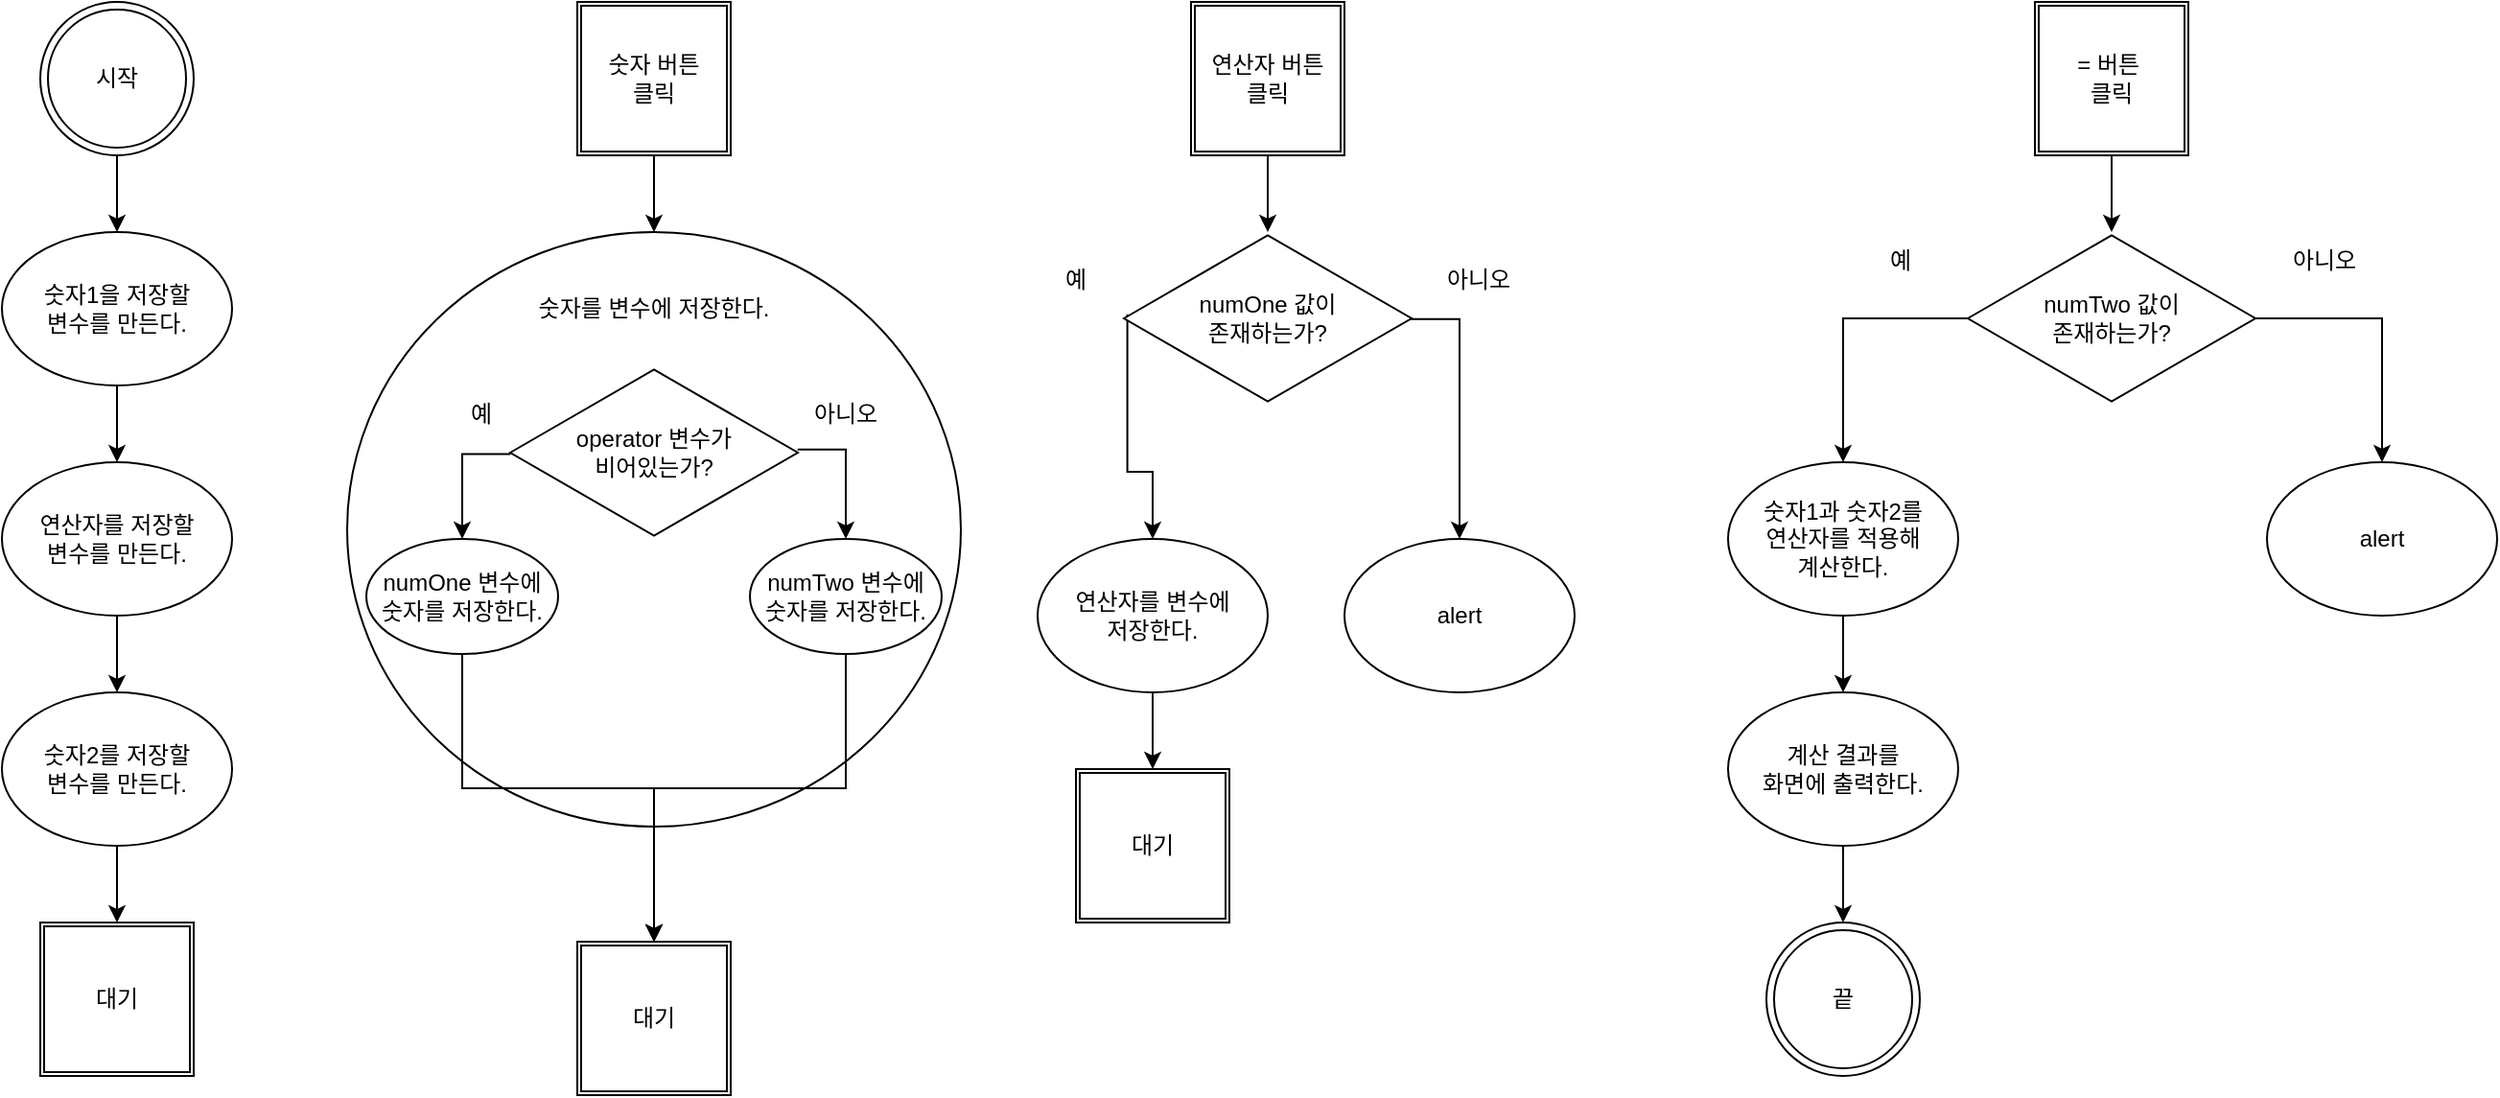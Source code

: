 <mxfile version="20.8.16" type="device"><diagram name="페이지-1" id="9FZ91BfZVzy9yuhRKjv-"><mxGraphModel dx="470" dy="606" grid="1" gridSize="10" guides="1" tooltips="1" connect="1" arrows="1" fold="1" page="1" pageScale="1" pageWidth="827" pageHeight="1169" math="0" shadow="0"><root><mxCell id="0"/><mxCell id="1" parent="0"/><mxCell id="ScNIGflW_JSo3CYfj6wt-15" value="" style="edgeStyle=orthogonalEdgeStyle;rounded=0;orthogonalLoop=1;jettySize=auto;html=1;" edge="1" parent="1" source="ScNIGflW_JSo3CYfj6wt-1" target="ScNIGflW_JSo3CYfj6wt-14"><mxGeometry relative="1" as="geometry"/></mxCell><mxCell id="ScNIGflW_JSo3CYfj6wt-1" value="시작" style="ellipse;shape=doubleEllipse;whiteSpace=wrap;html=1;aspect=fixed;" vertex="1" parent="1"><mxGeometry x="80" y="40" width="80" height="80" as="geometry"/></mxCell><mxCell id="ScNIGflW_JSo3CYfj6wt-2" value="끝" style="ellipse;shape=doubleEllipse;whiteSpace=wrap;html=1;aspect=fixed;" vertex="1" parent="1"><mxGeometry x="980" y="520" width="80" height="80" as="geometry"/></mxCell><mxCell id="ScNIGflW_JSo3CYfj6wt-17" value="" style="edgeStyle=orthogonalEdgeStyle;rounded=0;orthogonalLoop=1;jettySize=auto;html=1;" edge="1" parent="1" source="ScNIGflW_JSo3CYfj6wt-14" target="ScNIGflW_JSo3CYfj6wt-16"><mxGeometry relative="1" as="geometry"/></mxCell><mxCell id="ScNIGflW_JSo3CYfj6wt-14" value="숫자1을 저장할&lt;br&gt;변수를 만든다." style="ellipse;whiteSpace=wrap;html=1;" vertex="1" parent="1"><mxGeometry x="60" y="160" width="120" height="80" as="geometry"/></mxCell><mxCell id="ScNIGflW_JSo3CYfj6wt-19" value="" style="edgeStyle=orthogonalEdgeStyle;rounded=0;orthogonalLoop=1;jettySize=auto;html=1;" edge="1" parent="1" source="ScNIGflW_JSo3CYfj6wt-16" target="ScNIGflW_JSo3CYfj6wt-18"><mxGeometry relative="1" as="geometry"/></mxCell><mxCell id="ScNIGflW_JSo3CYfj6wt-16" value="연산자를 저장할&lt;br&gt;변수를 만든다." style="ellipse;whiteSpace=wrap;html=1;" vertex="1" parent="1"><mxGeometry x="60" y="280" width="120" height="80" as="geometry"/></mxCell><mxCell id="ScNIGflW_JSo3CYfj6wt-21" value="" style="edgeStyle=orthogonalEdgeStyle;rounded=0;orthogonalLoop=1;jettySize=auto;html=1;" edge="1" parent="1" source="ScNIGflW_JSo3CYfj6wt-18" target="ScNIGflW_JSo3CYfj6wt-20"><mxGeometry relative="1" as="geometry"/></mxCell><mxCell id="ScNIGflW_JSo3CYfj6wt-18" value="숫자2를 저장할&lt;br&gt;변수를 만든다." style="ellipse;whiteSpace=wrap;html=1;" vertex="1" parent="1"><mxGeometry x="60" y="400" width="120" height="80" as="geometry"/></mxCell><mxCell id="ScNIGflW_JSo3CYfj6wt-20" value="대기" style="shape=ext;double=1;whiteSpace=wrap;html=1;aspect=fixed;" vertex="1" parent="1"><mxGeometry x="80" y="520" width="80" height="80" as="geometry"/></mxCell><mxCell id="ScNIGflW_JSo3CYfj6wt-24" value="" style="edgeStyle=orthogonalEdgeStyle;rounded=0;orthogonalLoop=1;jettySize=auto;html=1;" edge="1" parent="1" source="ScNIGflW_JSo3CYfj6wt-22" target="ScNIGflW_JSo3CYfj6wt-23"><mxGeometry relative="1" as="geometry"/></mxCell><mxCell id="ScNIGflW_JSo3CYfj6wt-22" value="숫자 버튼&lt;br&gt;클릭" style="shape=ext;double=1;whiteSpace=wrap;html=1;aspect=fixed;" vertex="1" parent="1"><mxGeometry x="360" y="40" width="80" height="80" as="geometry"/></mxCell><mxCell id="ScNIGflW_JSo3CYfj6wt-26" value="" style="edgeStyle=orthogonalEdgeStyle;rounded=0;orthogonalLoop=1;jettySize=auto;html=1;" edge="1" parent="1" source="ScNIGflW_JSo3CYfj6wt-23" target="ScNIGflW_JSo3CYfj6wt-25"><mxGeometry relative="1" as="geometry"/></mxCell><mxCell id="ScNIGflW_JSo3CYfj6wt-23" value="" style="ellipse;whiteSpace=wrap;html=1;" vertex="1" parent="1"><mxGeometry x="240" y="160" width="320" height="310" as="geometry"/></mxCell><mxCell id="ScNIGflW_JSo3CYfj6wt-25" value="대기" style="shape=ext;double=1;whiteSpace=wrap;html=1;aspect=fixed;" vertex="1" parent="1"><mxGeometry x="360" y="530" width="80" height="80" as="geometry"/></mxCell><mxCell id="ScNIGflW_JSo3CYfj6wt-56" value="" style="edgeStyle=orthogonalEdgeStyle;rounded=0;orthogonalLoop=1;jettySize=auto;html=1;" edge="1" parent="1" source="ScNIGflW_JSo3CYfj6wt-27" target="ScNIGflW_JSo3CYfj6wt-50"><mxGeometry relative="1" as="geometry"/></mxCell><mxCell id="ScNIGflW_JSo3CYfj6wt-27" value="연산자 버튼&lt;br&gt;클릭" style="shape=ext;double=1;whiteSpace=wrap;html=1;aspect=fixed;" vertex="1" parent="1"><mxGeometry x="680" y="40" width="80" height="80" as="geometry"/></mxCell><mxCell id="ScNIGflW_JSo3CYfj6wt-31" value="" style="edgeStyle=orthogonalEdgeStyle;rounded=0;orthogonalLoop=1;jettySize=auto;html=1;" edge="1" parent="1" source="ScNIGflW_JSo3CYfj6wt-28" target="ScNIGflW_JSo3CYfj6wt-29"><mxGeometry relative="1" as="geometry"/></mxCell><mxCell id="ScNIGflW_JSo3CYfj6wt-28" value="연산자를 변수에&lt;br&gt;저장한다." style="ellipse;whiteSpace=wrap;html=1;" vertex="1" parent="1"><mxGeometry x="600" y="320" width="120" height="80" as="geometry"/></mxCell><mxCell id="ScNIGflW_JSo3CYfj6wt-29" value="대기" style="shape=ext;double=1;whiteSpace=wrap;html=1;aspect=fixed;" vertex="1" parent="1"><mxGeometry x="620" y="440" width="80" height="80" as="geometry"/></mxCell><mxCell id="ScNIGflW_JSo3CYfj6wt-61" value="" style="edgeStyle=orthogonalEdgeStyle;rounded=0;orthogonalLoop=1;jettySize=auto;html=1;" edge="1" parent="1" source="ScNIGflW_JSo3CYfj6wt-32" target="ScNIGflW_JSo3CYfj6wt-57"><mxGeometry relative="1" as="geometry"/></mxCell><mxCell id="ScNIGflW_JSo3CYfj6wt-32" value="= 버튼&amp;nbsp;&lt;br&gt;클릭" style="shape=ext;double=1;whiteSpace=wrap;html=1;aspect=fixed;" vertex="1" parent="1"><mxGeometry x="1120" y="40" width="80" height="80" as="geometry"/></mxCell><mxCell id="ScNIGflW_JSo3CYfj6wt-36" value="" style="edgeStyle=orthogonalEdgeStyle;rounded=0;orthogonalLoop=1;jettySize=auto;html=1;" edge="1" parent="1" source="ScNIGflW_JSo3CYfj6wt-33" target="ScNIGflW_JSo3CYfj6wt-34"><mxGeometry relative="1" as="geometry"/></mxCell><mxCell id="ScNIGflW_JSo3CYfj6wt-33" value="숫자1과 숫자2를&lt;br&gt;연산자를 적용해&lt;br&gt;계산한다." style="ellipse;whiteSpace=wrap;html=1;" vertex="1" parent="1"><mxGeometry x="960" y="280" width="120" height="80" as="geometry"/></mxCell><mxCell id="ScNIGflW_JSo3CYfj6wt-37" value="" style="edgeStyle=orthogonalEdgeStyle;rounded=0;orthogonalLoop=1;jettySize=auto;html=1;" edge="1" parent="1" source="ScNIGflW_JSo3CYfj6wt-34" target="ScNIGflW_JSo3CYfj6wt-2"><mxGeometry relative="1" as="geometry"/></mxCell><mxCell id="ScNIGflW_JSo3CYfj6wt-34" value="계산 결과를&lt;br&gt;화면에 출력한다." style="ellipse;whiteSpace=wrap;html=1;" vertex="1" parent="1"><mxGeometry x="960" y="400" width="120" height="80" as="geometry"/></mxCell><mxCell id="ScNIGflW_JSo3CYfj6wt-39" value="숫자를 변수에 저장한다." style="text;html=1;strokeColor=none;fillColor=none;align=center;verticalAlign=middle;whiteSpace=wrap;rounded=0;" vertex="1" parent="1"><mxGeometry x="330" y="185" width="140" height="30" as="geometry"/></mxCell><mxCell id="ScNIGflW_JSo3CYfj6wt-44" style="edgeStyle=orthogonalEdgeStyle;rounded=0;orthogonalLoop=1;jettySize=auto;html=1;exitX=0.001;exitY=0.509;exitDx=0;exitDy=0;exitPerimeter=0;" edge="1" parent="1" source="ScNIGflW_JSo3CYfj6wt-40" target="ScNIGflW_JSo3CYfj6wt-41"><mxGeometry relative="1" as="geometry"/></mxCell><mxCell id="ScNIGflW_JSo3CYfj6wt-45" style="edgeStyle=orthogonalEdgeStyle;rounded=0;orthogonalLoop=1;jettySize=auto;html=1;exitX=0.999;exitY=0.482;exitDx=0;exitDy=0;exitPerimeter=0;" edge="1" parent="1" source="ScNIGflW_JSo3CYfj6wt-40" target="ScNIGflW_JSo3CYfj6wt-42"><mxGeometry relative="1" as="geometry"/></mxCell><mxCell id="ScNIGflW_JSo3CYfj6wt-40" value="operator 변수가&lt;br&gt;비어있는가?" style="html=1;whiteSpace=wrap;aspect=fixed;shape=isoRectangle;" vertex="1" parent="1"><mxGeometry x="325" y="230" width="150" height="90" as="geometry"/></mxCell><mxCell id="ScNIGflW_JSo3CYfj6wt-41" value="numOne 변수에&lt;br&gt;숫자를 저장한다." style="ellipse;whiteSpace=wrap;html=1;" vertex="1" parent="1"><mxGeometry x="250" y="320" width="100" height="60" as="geometry"/></mxCell><mxCell id="ScNIGflW_JSo3CYfj6wt-49" style="edgeStyle=orthogonalEdgeStyle;rounded=0;orthogonalLoop=1;jettySize=auto;html=1;entryX=0.5;entryY=0;entryDx=0;entryDy=0;" edge="1" parent="1" source="ScNIGflW_JSo3CYfj6wt-42" target="ScNIGflW_JSo3CYfj6wt-25"><mxGeometry relative="1" as="geometry"><Array as="points"><mxPoint x="500" y="450"/><mxPoint x="400" y="450"/></Array></mxGeometry></mxCell><mxCell id="ScNIGflW_JSo3CYfj6wt-42" value="numTwo 변수에&lt;br&gt;숫자를 저장한다." style="ellipse;whiteSpace=wrap;html=1;" vertex="1" parent="1"><mxGeometry x="450" y="320" width="100" height="60" as="geometry"/></mxCell><mxCell id="ScNIGflW_JSo3CYfj6wt-46" value="예" style="text;html=1;strokeColor=none;fillColor=none;align=center;verticalAlign=middle;whiteSpace=wrap;rounded=0;" vertex="1" parent="1"><mxGeometry x="280" y="240" width="60" height="30" as="geometry"/></mxCell><mxCell id="ScNIGflW_JSo3CYfj6wt-47" value="아니오" style="text;html=1;strokeColor=none;fillColor=none;align=center;verticalAlign=middle;whiteSpace=wrap;rounded=0;" vertex="1" parent="1"><mxGeometry x="470" y="240" width="60" height="30" as="geometry"/></mxCell><mxCell id="ScNIGflW_JSo3CYfj6wt-48" style="edgeStyle=orthogonalEdgeStyle;rounded=0;orthogonalLoop=1;jettySize=auto;html=1;exitX=0.5;exitY=1;exitDx=0;exitDy=0;entryX=0.5;entryY=0;entryDx=0;entryDy=0;" edge="1" parent="1" source="ScNIGflW_JSo3CYfj6wt-41" target="ScNIGflW_JSo3CYfj6wt-25"><mxGeometry relative="1" as="geometry"><Array as="points"><mxPoint x="300" y="450"/><mxPoint x="400" y="450"/></Array></mxGeometry></mxCell><mxCell id="ScNIGflW_JSo3CYfj6wt-52" style="edgeStyle=orthogonalEdgeStyle;rounded=0;orthogonalLoop=1;jettySize=auto;html=1;entryX=0.5;entryY=0;entryDx=0;entryDy=0;exitX=0.012;exitY=0.478;exitDx=0;exitDy=0;exitPerimeter=0;" edge="1" parent="1" source="ScNIGflW_JSo3CYfj6wt-50" target="ScNIGflW_JSo3CYfj6wt-28"><mxGeometry relative="1" as="geometry"/></mxCell><mxCell id="ScNIGflW_JSo3CYfj6wt-53" style="edgeStyle=orthogonalEdgeStyle;rounded=0;orthogonalLoop=1;jettySize=auto;html=1;entryX=0.5;entryY=0;entryDx=0;entryDy=0;exitX=0.993;exitY=0.504;exitDx=0;exitDy=0;exitPerimeter=0;" edge="1" parent="1" source="ScNIGflW_JSo3CYfj6wt-50" target="ScNIGflW_JSo3CYfj6wt-51"><mxGeometry relative="1" as="geometry"/></mxCell><mxCell id="ScNIGflW_JSo3CYfj6wt-50" value="numOne 값이&lt;br&gt;존재하는가?" style="html=1;whiteSpace=wrap;aspect=fixed;shape=isoRectangle;" vertex="1" parent="1"><mxGeometry x="645" y="160" width="150" height="90" as="geometry"/></mxCell><mxCell id="ScNIGflW_JSo3CYfj6wt-51" value="alert" style="ellipse;whiteSpace=wrap;html=1;" vertex="1" parent="1"><mxGeometry x="760" y="320" width="120" height="80" as="geometry"/></mxCell><mxCell id="ScNIGflW_JSo3CYfj6wt-54" value="예" style="text;html=1;strokeColor=none;fillColor=none;align=center;verticalAlign=middle;whiteSpace=wrap;rounded=0;" vertex="1" parent="1"><mxGeometry x="590" y="170" width="60" height="30" as="geometry"/></mxCell><mxCell id="ScNIGflW_JSo3CYfj6wt-55" value="아니오" style="text;html=1;strokeColor=none;fillColor=none;align=center;verticalAlign=middle;whiteSpace=wrap;rounded=0;" vertex="1" parent="1"><mxGeometry x="800" y="170" width="60" height="30" as="geometry"/></mxCell><mxCell id="ScNIGflW_JSo3CYfj6wt-59" style="edgeStyle=orthogonalEdgeStyle;rounded=0;orthogonalLoop=1;jettySize=auto;html=1;" edge="1" parent="1" source="ScNIGflW_JSo3CYfj6wt-57" target="ScNIGflW_JSo3CYfj6wt-58"><mxGeometry relative="1" as="geometry"/></mxCell><mxCell id="ScNIGflW_JSo3CYfj6wt-60" style="edgeStyle=orthogonalEdgeStyle;rounded=0;orthogonalLoop=1;jettySize=auto;html=1;" edge="1" parent="1" source="ScNIGflW_JSo3CYfj6wt-57" target="ScNIGflW_JSo3CYfj6wt-33"><mxGeometry relative="1" as="geometry"/></mxCell><mxCell id="ScNIGflW_JSo3CYfj6wt-57" value="numTwo 값이&lt;br&gt;존재하는가?" style="html=1;whiteSpace=wrap;aspect=fixed;shape=isoRectangle;" vertex="1" parent="1"><mxGeometry x="1085" y="160" width="150" height="90" as="geometry"/></mxCell><mxCell id="ScNIGflW_JSo3CYfj6wt-58" value="alert" style="ellipse;whiteSpace=wrap;html=1;" vertex="1" parent="1"><mxGeometry x="1241" y="280" width="120" height="80" as="geometry"/></mxCell><mxCell id="ScNIGflW_JSo3CYfj6wt-62" value="예" style="text;html=1;strokeColor=none;fillColor=none;align=center;verticalAlign=middle;whiteSpace=wrap;rounded=0;" vertex="1" parent="1"><mxGeometry x="1020" y="160" width="60" height="30" as="geometry"/></mxCell><mxCell id="ScNIGflW_JSo3CYfj6wt-63" value="아니오" style="text;html=1;strokeColor=none;fillColor=none;align=center;verticalAlign=middle;whiteSpace=wrap;rounded=0;" vertex="1" parent="1"><mxGeometry x="1241" y="160" width="60" height="30" as="geometry"/></mxCell></root></mxGraphModel></diagram></mxfile>